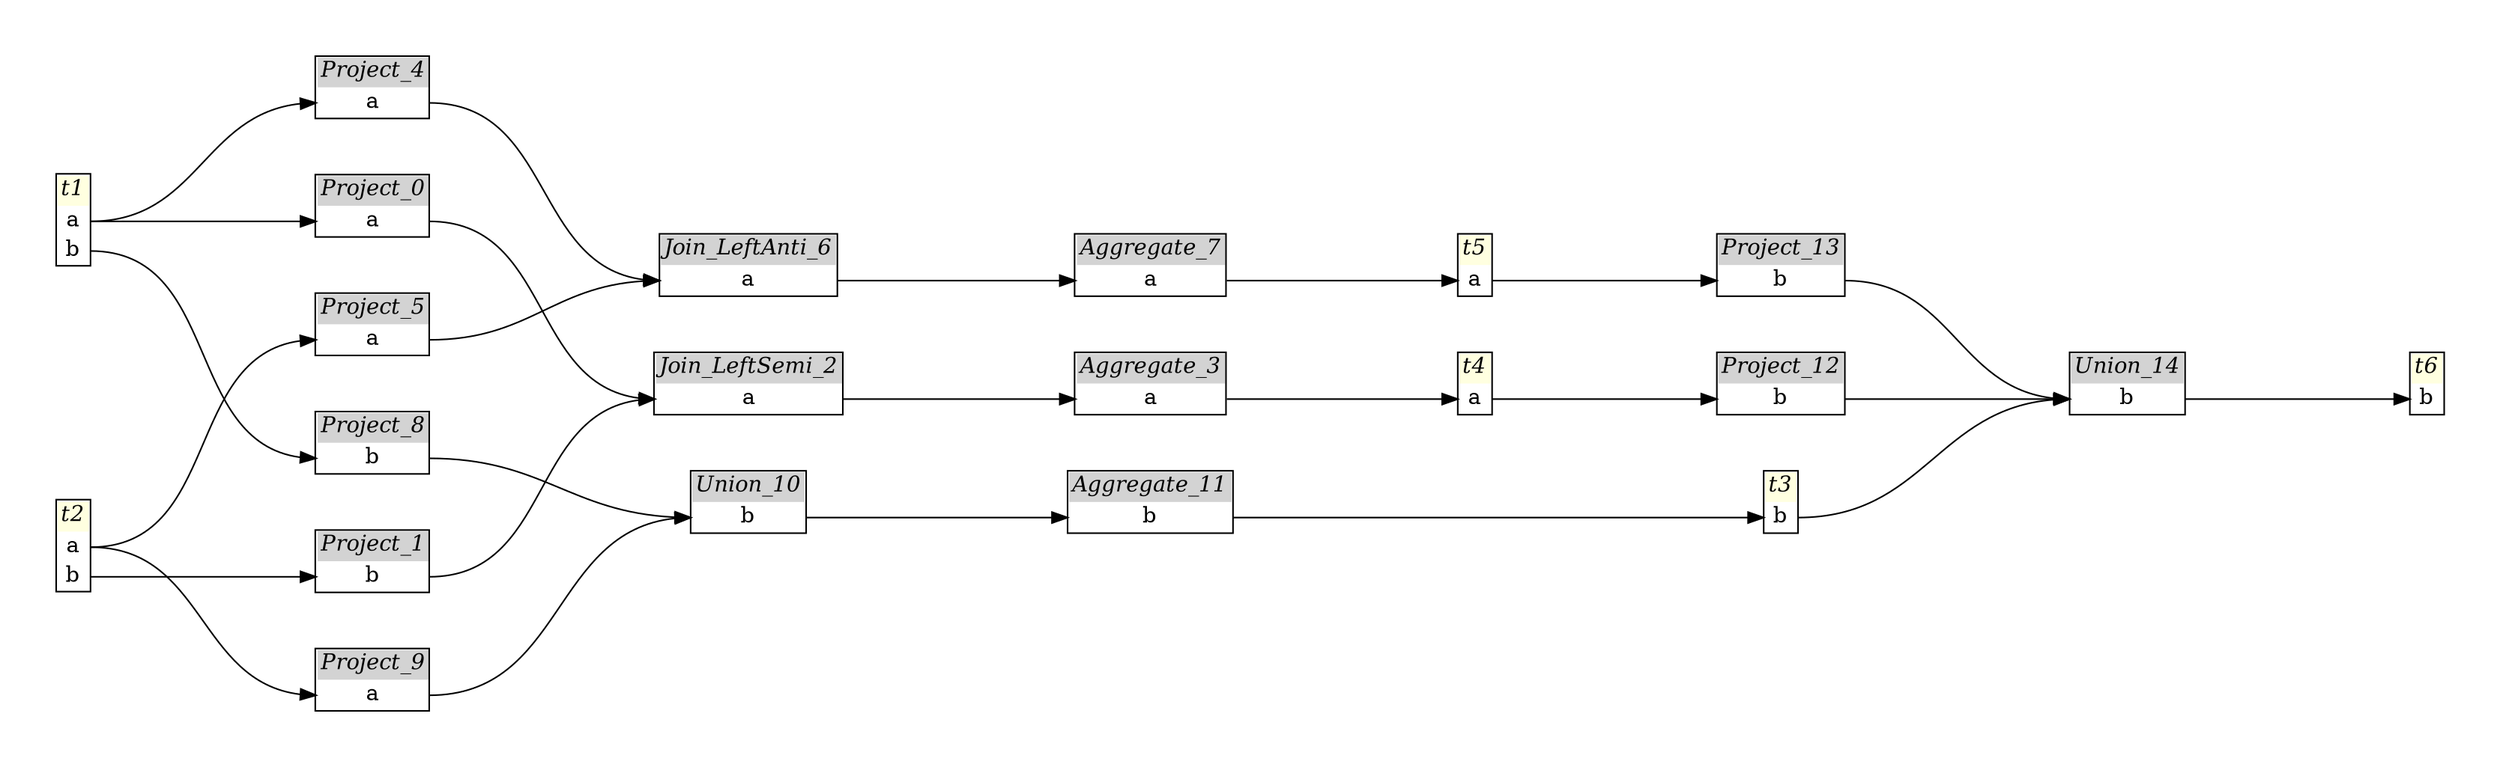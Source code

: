 // Automatically generated by SQLFlowTestSuite


digraph {
  graph [pad="0.5", nodesep="0.5", ranksep="2", fontname="Helvetica"];
  node [shape=plain]
  rankdir=LR;

  
"Aggregate_11" [label=<
<table border="1" cellborder="0" cellspacing="0">
  <tr><td bgcolor="lightgray" port="nodeName"><i>Aggregate_11</i></td></tr>
  <tr><td port="0">b</td></tr>
</table>>];
     

"Aggregate_3" [label=<
<table border="1" cellborder="0" cellspacing="0">
  <tr><td bgcolor="lightgray" port="nodeName"><i>Aggregate_3</i></td></tr>
  <tr><td port="0">a</td></tr>
</table>>];
     

"Aggregate_7" [label=<
<table border="1" cellborder="0" cellspacing="0">
  <tr><td bgcolor="lightgray" port="nodeName"><i>Aggregate_7</i></td></tr>
  <tr><td port="0">a</td></tr>
</table>>];
     

"Join_LeftAnti_6" [label=<
<table border="1" cellborder="0" cellspacing="0">
  <tr><td bgcolor="lightgray" port="nodeName"><i>Join_LeftAnti_6</i></td></tr>
  <tr><td port="0">a</td></tr>
</table>>];
     

"Join_LeftSemi_2" [label=<
<table border="1" cellborder="0" cellspacing="0">
  <tr><td bgcolor="lightgray" port="nodeName"><i>Join_LeftSemi_2</i></td></tr>
  <tr><td port="0">a</td></tr>
</table>>];
     

"Project_0" [label=<
<table border="1" cellborder="0" cellspacing="0">
  <tr><td bgcolor="lightgray" port="nodeName"><i>Project_0</i></td></tr>
  <tr><td port="0">a</td></tr>
</table>>];
     

"Project_1" [label=<
<table border="1" cellborder="0" cellspacing="0">
  <tr><td bgcolor="lightgray" port="nodeName"><i>Project_1</i></td></tr>
  <tr><td port="0">b</td></tr>
</table>>];
     

"Project_12" [label=<
<table border="1" cellborder="0" cellspacing="0">
  <tr><td bgcolor="lightgray" port="nodeName"><i>Project_12</i></td></tr>
  <tr><td port="0">b</td></tr>
</table>>];
     

"Project_13" [label=<
<table border="1" cellborder="0" cellspacing="0">
  <tr><td bgcolor="lightgray" port="nodeName"><i>Project_13</i></td></tr>
  <tr><td port="0">b</td></tr>
</table>>];
     

"Project_4" [label=<
<table border="1" cellborder="0" cellspacing="0">
  <tr><td bgcolor="lightgray" port="nodeName"><i>Project_4</i></td></tr>
  <tr><td port="0">a</td></tr>
</table>>];
     

"Project_5" [label=<
<table border="1" cellborder="0" cellspacing="0">
  <tr><td bgcolor="lightgray" port="nodeName"><i>Project_5</i></td></tr>
  <tr><td port="0">a</td></tr>
</table>>];
     

"Project_8" [label=<
<table border="1" cellborder="0" cellspacing="0">
  <tr><td bgcolor="lightgray" port="nodeName"><i>Project_8</i></td></tr>
  <tr><td port="0">b</td></tr>
</table>>];
     

"Project_9" [label=<
<table border="1" cellborder="0" cellspacing="0">
  <tr><td bgcolor="lightgray" port="nodeName"><i>Project_9</i></td></tr>
  <tr><td port="0">a</td></tr>
</table>>];
     

"Union_10" [label=<
<table border="1" cellborder="0" cellspacing="0">
  <tr><td bgcolor="lightgray" port="nodeName"><i>Union_10</i></td></tr>
  <tr><td port="0">b</td></tr>
</table>>];
     

"Union_14" [label=<
<table border="1" cellborder="0" cellspacing="0">
  <tr><td bgcolor="lightgray" port="nodeName"><i>Union_14</i></td></tr>
  <tr><td port="0">b</td></tr>
</table>>];
     

"t1" [label=<
<table border="1" cellborder="0" cellspacing="0">
  <tr><td bgcolor="lightyellow" port="nodeName"><i>t1</i></td></tr>
  <tr><td port="0">a</td></tr>
<tr><td port="1">b</td></tr>
</table>>];
     

"t2" [label=<
<table border="1" cellborder="0" cellspacing="0">
  <tr><td bgcolor="lightyellow" port="nodeName"><i>t2</i></td></tr>
  <tr><td port="0">a</td></tr>
<tr><td port="1">b</td></tr>
</table>>];
     

"t3" [label=<
<table border="1" cellborder="0" cellspacing="0">
  <tr><td bgcolor="lightyellow" port="nodeName"><i>t3</i></td></tr>
  <tr><td port="0">b</td></tr>
</table>>];
     

"t4" [label=<
<table border="1" cellborder="0" cellspacing="0">
  <tr><td bgcolor="lightyellow" port="nodeName"><i>t4</i></td></tr>
  <tr><td port="0">a</td></tr>
</table>>];
     

"t5" [label=<
<table border="1" cellborder="0" cellspacing="0">
  <tr><td bgcolor="lightyellow" port="nodeName"><i>t5</i></td></tr>
  <tr><td port="0">a</td></tr>
</table>>];
     

"t6" [label=<
<table border="1" cellborder="0" cellspacing="0">
  <tr><td bgcolor="lightyellow" port="nodeName"><i>t6</i></td></tr>
  <tr><td port="0">b</td></tr>
</table>>];
     
  "Aggregate_11":0 -> "t3":0;
"Aggregate_3":0 -> "t4":0;
"Aggregate_7":0 -> "t5":0;
"Join_LeftAnti_6":0 -> "Aggregate_7":0;
"Join_LeftSemi_2":0 -> "Aggregate_3":0;
"Project_0":0 -> "Join_LeftSemi_2":0;
"Project_1":0 -> "Join_LeftSemi_2":0;
"Project_12":0 -> "Union_14":0
"Project_13":0 -> "Union_14":0
"Project_4":0 -> "Join_LeftAnti_6":0;
"Project_5":0 -> "Join_LeftAnti_6":0;
"Project_8":0 -> "Union_10":0
"Project_9":0 -> "Union_10":0
"Union_10":0 -> "Aggregate_11":0;
"Union_14":0 -> "t6":0;
"t1":0 -> "Project_0":0;
"t1":0 -> "Project_4":0;
"t1":1 -> "Project_8":0;
"t2":0 -> "Project_5":0;
"t2":0 -> "Project_9":0;
"t2":1 -> "Project_1":0;
"t3":0 -> "Union_14":0
"t4":0 -> "Project_12":0;
"t5":0 -> "Project_13":0;
}
       